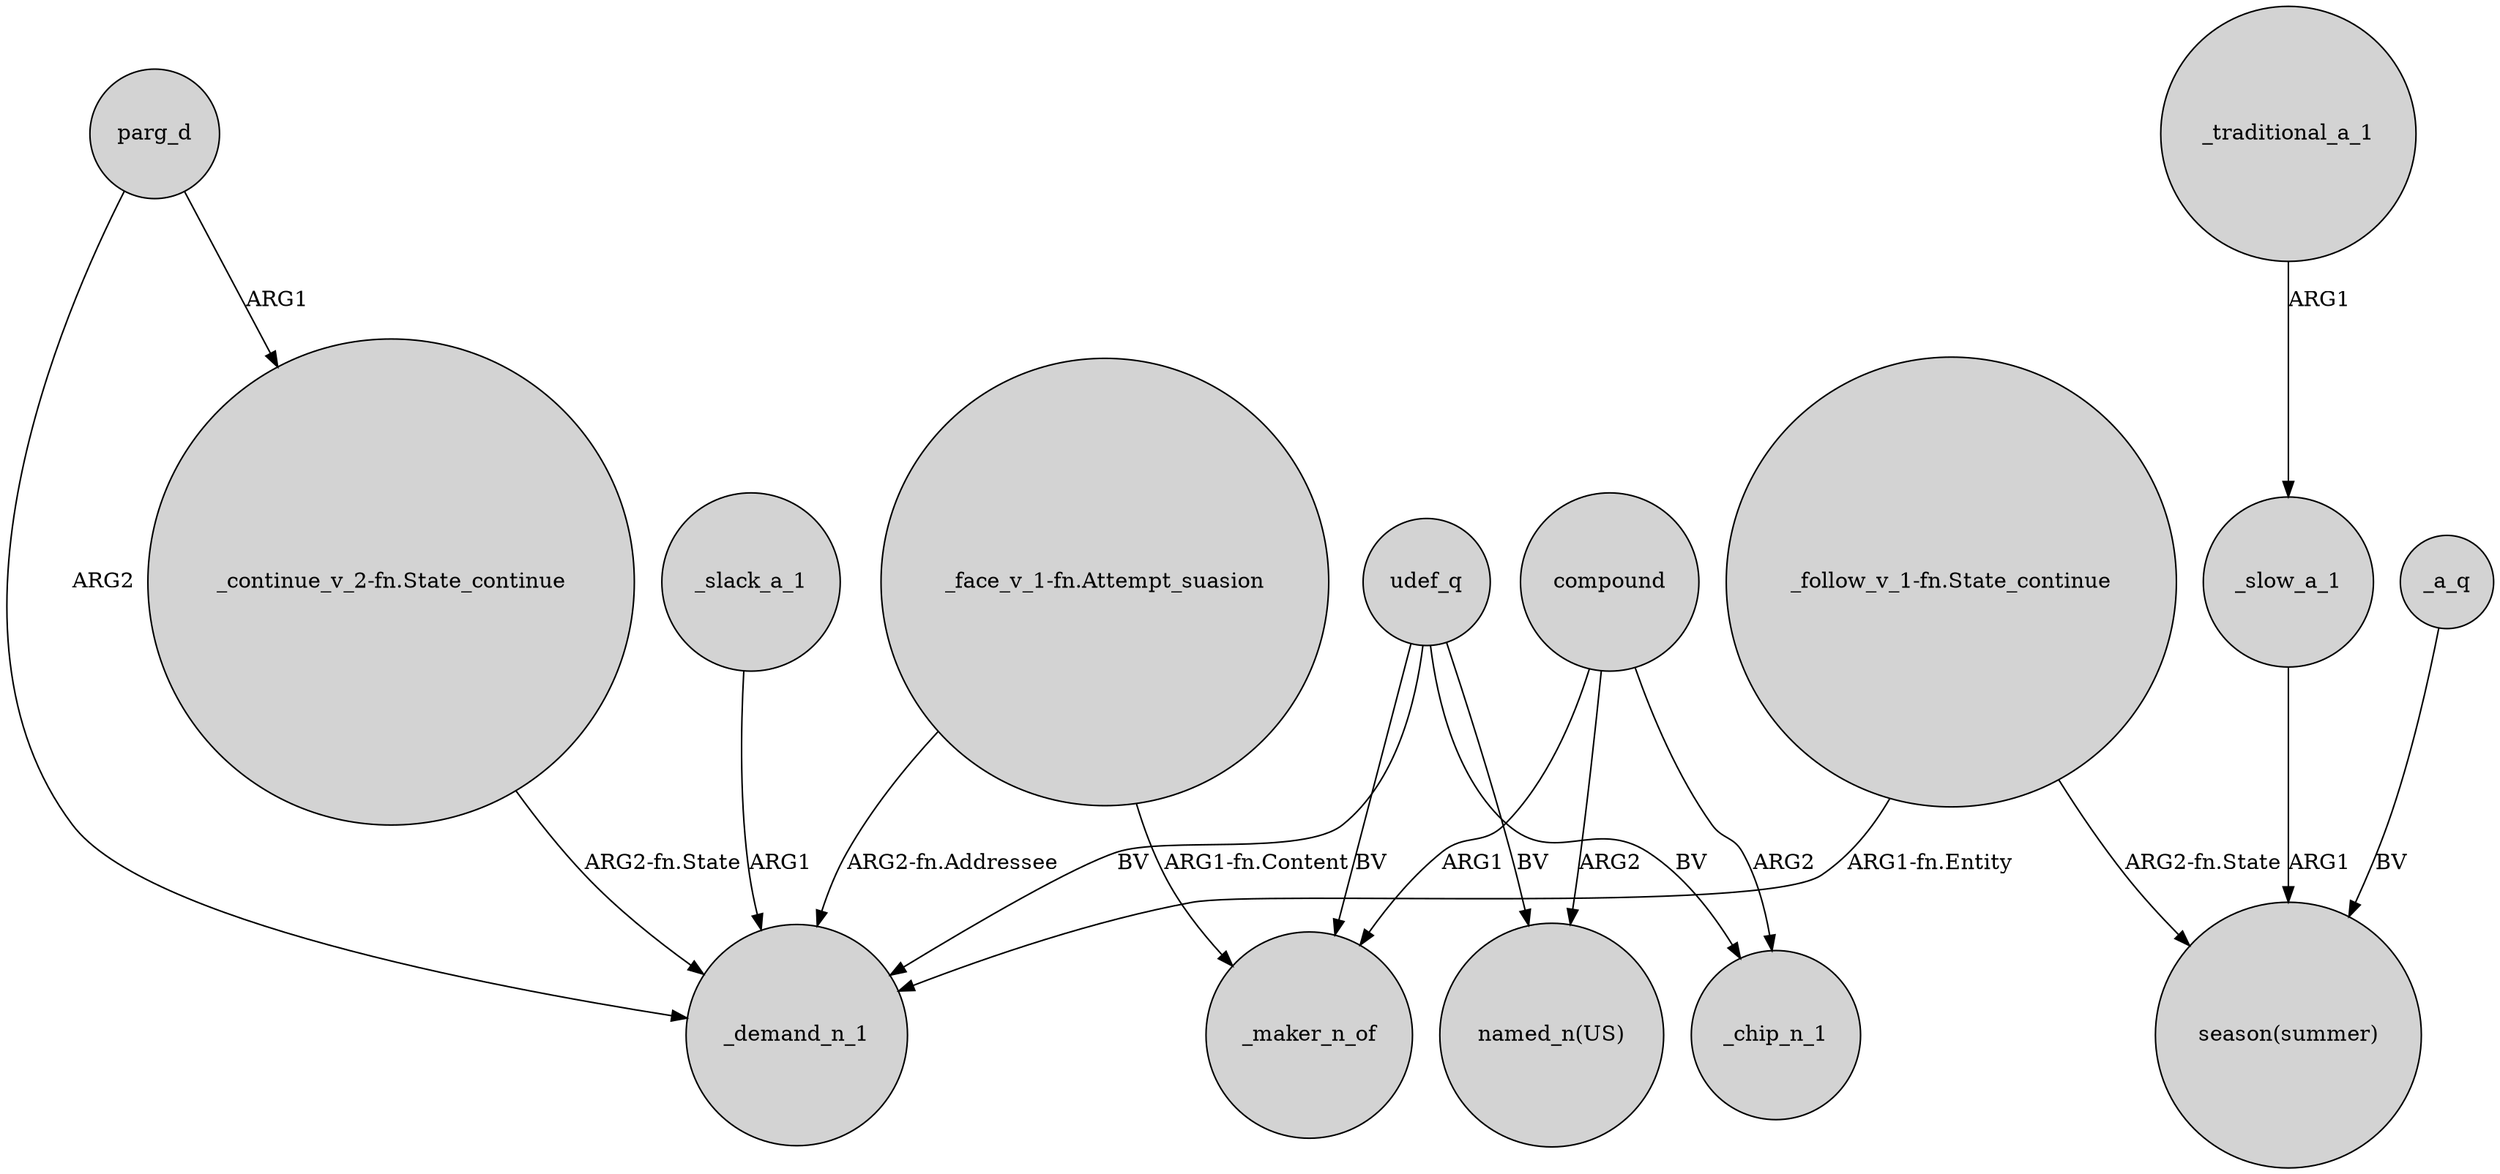 digraph {
	node [shape=circle style=filled]
	parg_d -> "_continue_v_2-fn.State_continue" [label=ARG1]
	_traditional_a_1 -> _slow_a_1 [label=ARG1]
	"_face_v_1-fn.Attempt_suasion" -> _demand_n_1 [label="ARG2-fn.Addressee"]
	"_face_v_1-fn.Attempt_suasion" -> _maker_n_of [label="ARG1-fn.Content"]
	_slack_a_1 -> _demand_n_1 [label=ARG1]
	udef_q -> "named_n(US)" [label=BV]
	compound -> "named_n(US)" [label=ARG2]
	udef_q -> _maker_n_of [label=BV]
	_a_q -> "season(summer)" [label=BV]
	"_follow_v_1-fn.State_continue" -> "season(summer)" [label="ARG2-fn.State"]
	compound -> _maker_n_of [label=ARG1]
	compound -> _chip_n_1 [label=ARG2]
	"_follow_v_1-fn.State_continue" -> _demand_n_1 [label="ARG1-fn.Entity"]
	udef_q -> _demand_n_1 [label=BV]
	"_continue_v_2-fn.State_continue" -> _demand_n_1 [label="ARG2-fn.State"]
	udef_q -> _chip_n_1 [label=BV]
	_slow_a_1 -> "season(summer)" [label=ARG1]
	parg_d -> _demand_n_1 [label=ARG2]
}
